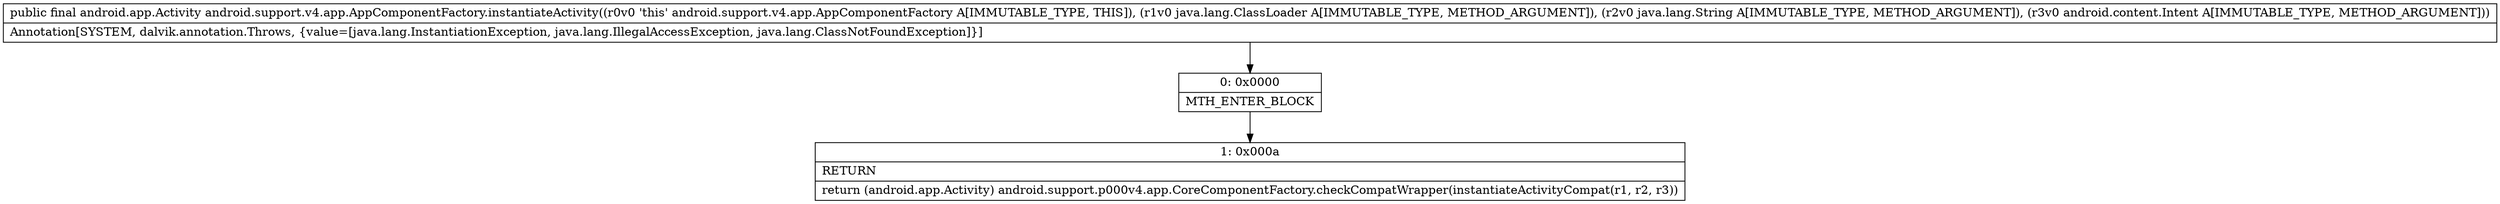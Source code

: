 digraph "CFG forandroid.support.v4.app.AppComponentFactory.instantiateActivity(Ljava\/lang\/ClassLoader;Ljava\/lang\/String;Landroid\/content\/Intent;)Landroid\/app\/Activity;" {
Node_0 [shape=record,label="{0\:\ 0x0000|MTH_ENTER_BLOCK\l}"];
Node_1 [shape=record,label="{1\:\ 0x000a|RETURN\l|return (android.app.Activity) android.support.p000v4.app.CoreComponentFactory.checkCompatWrapper(instantiateActivityCompat(r1, r2, r3))\l}"];
MethodNode[shape=record,label="{public final android.app.Activity android.support.v4.app.AppComponentFactory.instantiateActivity((r0v0 'this' android.support.v4.app.AppComponentFactory A[IMMUTABLE_TYPE, THIS]), (r1v0 java.lang.ClassLoader A[IMMUTABLE_TYPE, METHOD_ARGUMENT]), (r2v0 java.lang.String A[IMMUTABLE_TYPE, METHOD_ARGUMENT]), (r3v0 android.content.Intent A[IMMUTABLE_TYPE, METHOD_ARGUMENT]))  | Annotation[SYSTEM, dalvik.annotation.Throws, \{value=[java.lang.InstantiationException, java.lang.IllegalAccessException, java.lang.ClassNotFoundException]\}]\l}"];
MethodNode -> Node_0;
Node_0 -> Node_1;
}

